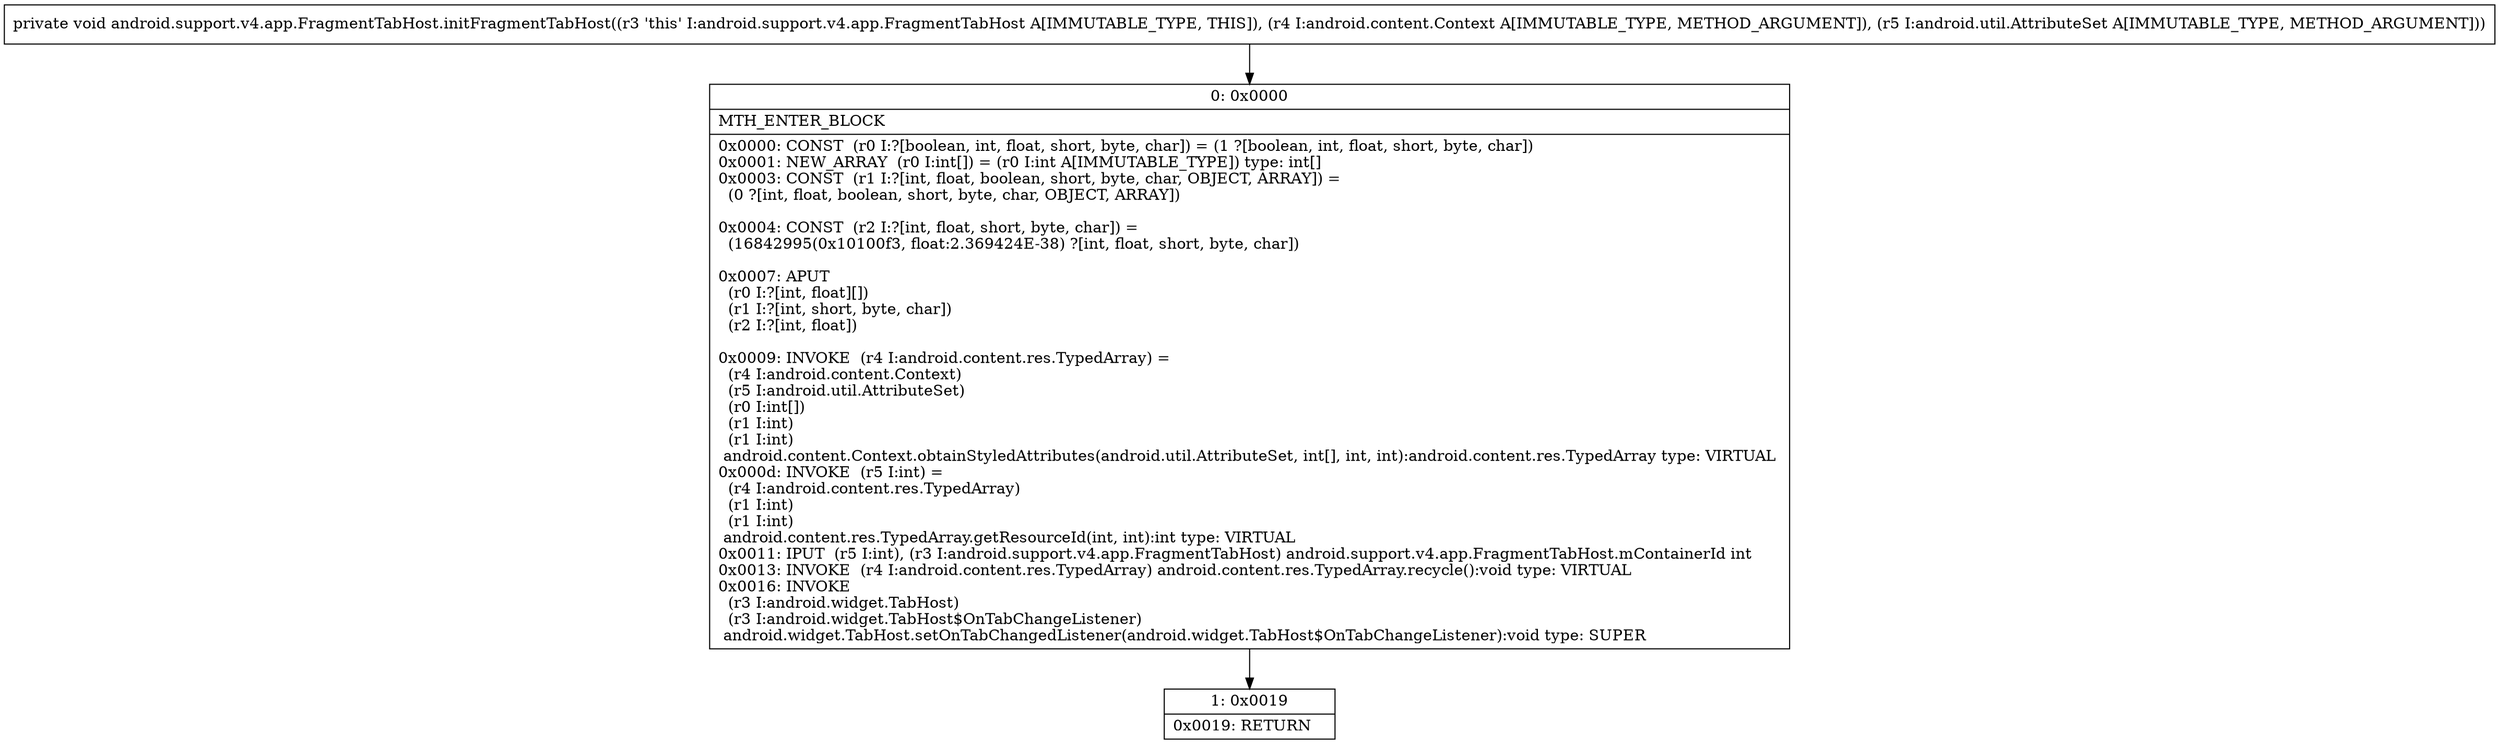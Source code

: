digraph "CFG forandroid.support.v4.app.FragmentTabHost.initFragmentTabHost(Landroid\/content\/Context;Landroid\/util\/AttributeSet;)V" {
Node_0 [shape=record,label="{0\:\ 0x0000|MTH_ENTER_BLOCK\l|0x0000: CONST  (r0 I:?[boolean, int, float, short, byte, char]) = (1 ?[boolean, int, float, short, byte, char]) \l0x0001: NEW_ARRAY  (r0 I:int[]) = (r0 I:int A[IMMUTABLE_TYPE]) type: int[] \l0x0003: CONST  (r1 I:?[int, float, boolean, short, byte, char, OBJECT, ARRAY]) = \l  (0 ?[int, float, boolean, short, byte, char, OBJECT, ARRAY])\l \l0x0004: CONST  (r2 I:?[int, float, short, byte, char]) = \l  (16842995(0x10100f3, float:2.369424E\-38) ?[int, float, short, byte, char])\l \l0x0007: APUT  \l  (r0 I:?[int, float][])\l  (r1 I:?[int, short, byte, char])\l  (r2 I:?[int, float])\l \l0x0009: INVOKE  (r4 I:android.content.res.TypedArray) = \l  (r4 I:android.content.Context)\l  (r5 I:android.util.AttributeSet)\l  (r0 I:int[])\l  (r1 I:int)\l  (r1 I:int)\l android.content.Context.obtainStyledAttributes(android.util.AttributeSet, int[], int, int):android.content.res.TypedArray type: VIRTUAL \l0x000d: INVOKE  (r5 I:int) = \l  (r4 I:android.content.res.TypedArray)\l  (r1 I:int)\l  (r1 I:int)\l android.content.res.TypedArray.getResourceId(int, int):int type: VIRTUAL \l0x0011: IPUT  (r5 I:int), (r3 I:android.support.v4.app.FragmentTabHost) android.support.v4.app.FragmentTabHost.mContainerId int \l0x0013: INVOKE  (r4 I:android.content.res.TypedArray) android.content.res.TypedArray.recycle():void type: VIRTUAL \l0x0016: INVOKE  \l  (r3 I:android.widget.TabHost)\l  (r3 I:android.widget.TabHost$OnTabChangeListener)\l android.widget.TabHost.setOnTabChangedListener(android.widget.TabHost$OnTabChangeListener):void type: SUPER \l}"];
Node_1 [shape=record,label="{1\:\ 0x0019|0x0019: RETURN   \l}"];
MethodNode[shape=record,label="{private void android.support.v4.app.FragmentTabHost.initFragmentTabHost((r3 'this' I:android.support.v4.app.FragmentTabHost A[IMMUTABLE_TYPE, THIS]), (r4 I:android.content.Context A[IMMUTABLE_TYPE, METHOD_ARGUMENT]), (r5 I:android.util.AttributeSet A[IMMUTABLE_TYPE, METHOD_ARGUMENT])) }"];
MethodNode -> Node_0;
Node_0 -> Node_1;
}

